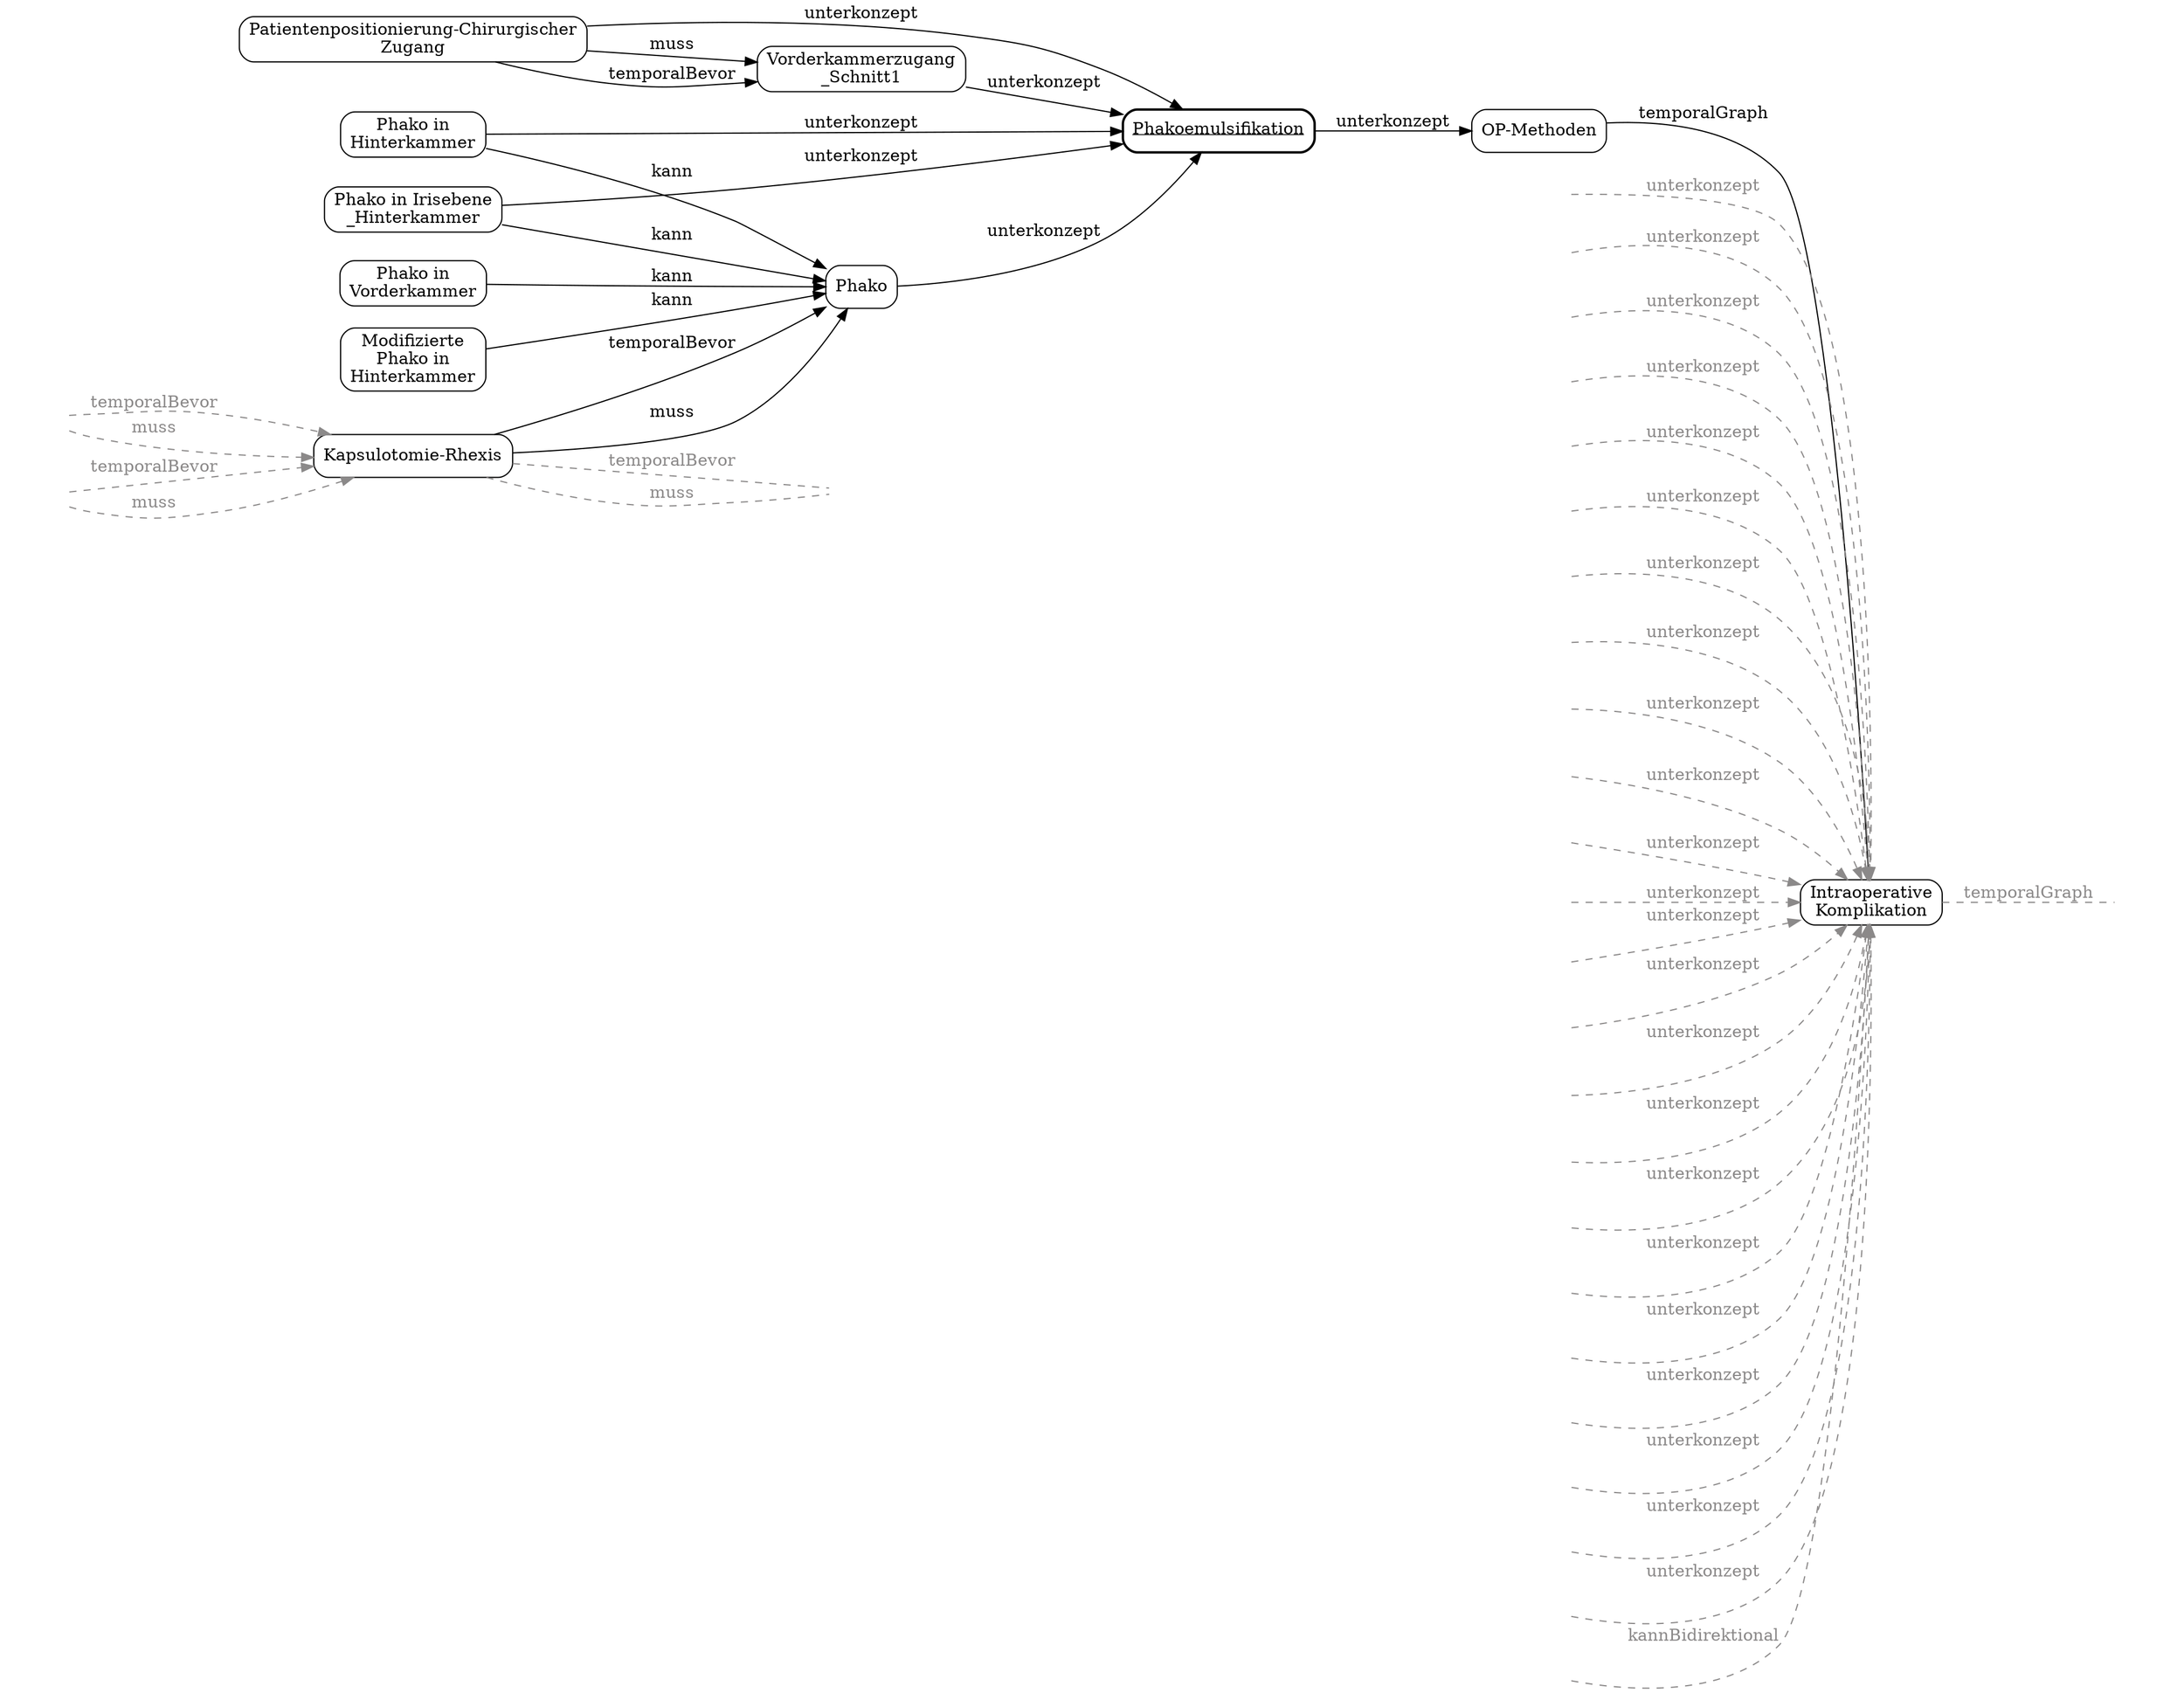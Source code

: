 digraph Konzeptuebersicht {
graph [ rankdir="LR"]
"Vorderkammerzugang_Schnitt1"[ URL="http://localhost:8080/KnowWE/Wiki.jsp?page=ForTestingOnly&amp;concept=Vorderkammerzugang_Schnitt1"  shape="box"  style="rounded" label="Vorderkammerzugang\n_Schnitt1\n" ];
"Patientenpositionierung-Chirurgischer Zugang"[ URL="http://localhost:8080/KnowWE/Wiki.jsp?page=ForTestingOnly&amp;concept=Patientenpositionierung-Chirurgischer Zugang"  shape="box"  style="rounded" label="Patientenpositionierung-Chirurgischer\nZugang\n" ];
"Phako in Hinterkammer"[ URL="http://localhost:8080/KnowWE/Wiki.jsp?page=ForTestingOnly&amp;concept=Phako in Hinterkammer"  shape="box"  style="rounded" label="Phako in\nHinterkammer\n" ];
"Phako in Irisebene_Hinterkammer"[ URL="http://localhost:8080/KnowWE/Wiki.jsp?page=ForTestingOnly&amp;concept=Phako in Irisebene_Hinterkammer"  shape="box"  style="rounded" label="Phako in Irisebene\n_Hinterkammer\n" ];
"Phako"[ URL="http://localhost:8080/KnowWE/Wiki.jsp?page=ForTestingOnly&amp;concept=Phako"  shape="box"  style="rounded" label="Phako" ];
"Phako in Vorderkammer"[ URL="http://localhost:8080/KnowWE/Wiki.jsp?page=ForTestingOnly&amp;concept=Phako in Vorderkammer"  shape="box"  style="rounded" label="Phako in\nVorderkammer\n" ];
"Modifizierte Phako in Hinterkammer"[ URL="http://localhost:8080/KnowWE/Wiki.jsp?page=ForTestingOnly&amp;concept=Modifizierte Phako in Hinterkammer"  shape="box"  style="rounded" label="Modifizierte\nPhako in\nHinterkammer\n" ];
"Vorderkammer Schnitt"[ shape="none" fontsize="0" fontcolor="white" ];
"Vorderkammerzugang/Schnitt"[ shape="none" fontsize="0" fontcolor="white" ];
"Inzisionserweiterung"[ shape="none" fontsize="0" fontcolor="white" ];
"Kapsulotomie-Rhexis"[ URL="http://localhost:8080/KnowWE/Wiki.jsp?page=ForTestingOnly&amp;concept=Kapsulotomie-Rhexis"  shape="box"  style="rounded" label="Kapsulotomie-Rhexis" ];
"Phakoemulsifikation"[ URL="http://localhost:8080/KnowWE/Wiki.jsp?page=ForTestingOnly&amp;concept=Phakoemulsifikation"  shape="box"  style="rounded,bold" label=<<U>Phakoemulsifikation</U>> ];
"OP-Methoden"[ URL="http://localhost:8080/KnowWE/Wiki.jsp?page=ForTestingOnly&amp;concept=OP-Methoden"  shape="box"  style="rounded" label="OP-Methoden" ];
"Intraoperative Komplikation"[ URL="http://localhost:8080/KnowWE/Wiki.jsp?page=ForTestingOnly&amp;concept=Intraoperative Komplikation"  shape="box"  style="rounded" label="Intraoperative\nKomplikation\n" ];
"Postoperative Komplikation"[ shape="none" fontsize="0" fontcolor="white" ];
"Aderhautexpolsivblutung"[ shape="none" fontsize="0" fontcolor="white" ];
"Irispigmentepitheldefekt"[ shape="none" fontsize="0" fontcolor="white" ];
"Bulbusverletzung bei Anschlingen"[ shape="none" fontsize="0" fontcolor="white" ];
"Linsendezentrierung"[ shape="none" fontsize="0" fontcolor="white" ];
"Blutung"[ shape="none" fontsize="0" fontcolor="white" ];
"Schnittinstabilität"[ shape="none" fontsize="0" fontcolor="white" ];
"Öffnungsovalisierung"[ shape="none" fontsize="0" fontcolor="white" ];
"Intra-Schmerzen"[ shape="none" fontsize="0" fontcolor="white" ];
"Komplizierte Rhexis Riss vordere Kapsel"[ shape="none" fontsize="0" fontcolor="white" ];
"Enge Pupille"[ shape="none" fontsize="0" fontcolor="white" ];
"Irisprolaps/Irisläsion/schlaffe Iris"[ shape="none" fontsize="0" fontcolor="white" ];
"Riss hinter Kapsel-Linsenfragmentverlust in GK"[ shape="none" fontsize="0" fontcolor="white" ];
"HH- Endothelschädigung"[ shape="none" fontsize="0" fontcolor="white" ];
"VK Abflachung/Glaskörperdruck"[ shape="none" fontsize="0" fontcolor="white" ];
"Glaskörperprolaps"[ shape="none" fontsize="0" fontcolor="white" ];
"IOL Beschädigung"[ shape="none" fontsize="0" fontcolor="white" ];
"Schnitt zu kurz-zu lang"[ shape="none" fontsize="0" fontcolor="white" ];
"Iridodialyse"[ shape="none" fontsize="0" fontcolor="white" ];
"Phakoassozierte Gewebsfunktion (Iris/Hornhaut/Kapsel)"[ shape="none" fontsize="0" fontcolor="white" ];
"IOP-Druckanstieg"[ shape="none" fontsize="0" fontcolor="white" ];
"Descemet_Membr. Ablösung"[ shape="none" fontsize="0" fontcolor="white" ];
"Korneale Wärmebelastung"[ shape="none" fontsize="0" fontcolor="white" ];
"Zonulolyse-Zonularlockerung"[ shape="none" fontsize="0" fontcolor="white" ];
"Intraoperative Situation"[ shape="none" fontsize="0" fontcolor="white" ];
"VK Abflachung/Glaskörperdruck" -> "Intraoperative Komplikation" [ label="unterkonzept" fontcolor="#8b8989" arrowtail = "normal"  color="#8b8989" style="dashed" ];
"Riss hinter Kapsel-Linsenfragmentverlust in GK" -> "Intraoperative Komplikation" [ label="unterkonzept" fontcolor="#8b8989" arrowtail = "normal"  color="#8b8989" style="dashed" ];
"Phako in Irisebene_Hinterkammer" -> "Phako" [ label = "kann" arrowtail="normal"  color="black"  ];
"Phakoemulsifikation" -> "OP-Methoden" [ label = "unterkonzept" arrowtail="normal"  color="black"  ];
"Descemet_Membr. Ablösung" -> "Intraoperative Komplikation" [ label="unterkonzept" fontcolor="#8b8989" arrowtail = "normal"  color="#8b8989" style="dashed" ];
"Öffnungsovalisierung" -> "Intraoperative Komplikation" [ label="unterkonzept" fontcolor="#8b8989" arrowtail = "normal"  color="#8b8989" style="dashed" ];
"Blutung" -> "Intraoperative Komplikation" [ label="unterkonzept" fontcolor="#8b8989" arrowtail = "normal"  color="#8b8989" style="dashed" ];
"Phako" -> "Phakoemulsifikation" [ label = "unterkonzept" arrowtail="normal"  color="black"  ];
"Linsendezentrierung" -> "Intraoperative Komplikation" [ label="unterkonzept" fontcolor="#8b8989" arrowtail = "normal"  color="#8b8989" style="dashed" ];
"Schnitt zu kurz-zu lang" -> "Intraoperative Komplikation" [ label="unterkonzept" fontcolor="#8b8989" arrowtail = "normal"  color="#8b8989" style="dashed" ];
"Vorderkammer Schnitt" -> "Kapsulotomie-Rhexis" [ label="temporalBevor" fontcolor="#8b8989" arrowtail = "normal"  color="#8b8989" style="dashed" ];
"Phako in Irisebene_Hinterkammer" -> "Phakoemulsifikation" [ label = "unterkonzept" arrowtail="normal"  color="black"  ];
"IOL Beschädigung" -> "Intraoperative Komplikation" [ label="unterkonzept" fontcolor="#8b8989" arrowtail = "normal"  color="#8b8989" style="dashed" ];
"Irisprolaps/Irisläsion/schlaffe Iris" -> "Intraoperative Komplikation" [ label="unterkonzept" fontcolor="#8b8989" arrowtail = "normal"  color="#8b8989" style="dashed" ];
"Kapsulotomie-Rhexis" -> "Phako" [ label = "muss" arrowtail="normal"  color="black"  ];
"Intraoperative Situation" -> "Intraoperative Komplikation" [ label="kannBidirektional" fontcolor="#8b8989" arrowtail = "normal"  color="#8b8989" style="dashed" ];
"Phakoassozierte Gewebsfunktion (Iris/Hornhaut/Kapsel)" -> "Intraoperative Komplikation" [ label="unterkonzept" fontcolor="#8b8989" arrowtail = "normal"  color="#8b8989" style="dashed" ];
"Kapsulotomie-Rhexis" -> "Inzisionserweiterung" [ label="temporalBevor" fontcolor="#8b8989" arrowhead="none"  color="#8b8989" style="dashed" ];
"Korneale Wärmebelastung" -> "Intraoperative Komplikation" [ label="unterkonzept" fontcolor="#8b8989" arrowtail = "normal"  color="#8b8989" style="dashed" ];
"Aderhautexpolsivblutung" -> "Intraoperative Komplikation" [ label="unterkonzept" fontcolor="#8b8989" arrowtail = "normal"  color="#8b8989" style="dashed" ];
"Phako in Hinterkammer" -> "Phako" [ label = "kann" arrowtail="normal"  color="black"  ];
"Intra-Schmerzen" -> "Intraoperative Komplikation" [ label="unterkonzept" fontcolor="#8b8989" arrowtail = "normal"  color="#8b8989" style="dashed" ];
"Iridodialyse" -> "Intraoperative Komplikation" [ label="unterkonzept" fontcolor="#8b8989" arrowtail = "normal"  color="#8b8989" style="dashed" ];
"Vorderkammerzugang/Schnitt" -> "Kapsulotomie-Rhexis" [ label="temporalBevor" fontcolor="#8b8989" arrowtail = "normal"  color="#8b8989" style="dashed" ];
"Kapsulotomie-Rhexis" -> "Inzisionserweiterung" [ label="muss" fontcolor="#8b8989" arrowhead="none"  color="#8b8989" style="dashed" ];
"Enge Pupille" -> "Intraoperative Komplikation" [ label="unterkonzept" fontcolor="#8b8989" arrowtail = "normal"  color="#8b8989" style="dashed" ];
"Intraoperative Komplikation" -> "Postoperative Komplikation" [ label="temporalGraph" fontcolor="#8b8989" arrowhead="none"  color="#8b8989" style="dashed" ];
"Schnittinstabilität" -> "Intraoperative Komplikation" [ label="unterkonzept" fontcolor="#8b8989" arrowtail = "normal"  color="#8b8989" style="dashed" ];
"Bulbusverletzung bei Anschlingen" -> "Intraoperative Komplikation" [ label="unterkonzept" fontcolor="#8b8989" arrowtail = "normal"  color="#8b8989" style="dashed" ];
"Zonulolyse-Zonularlockerung" -> "Intraoperative Komplikation" [ label="unterkonzept" fontcolor="#8b8989" arrowtail = "normal"  color="#8b8989" style="dashed" ];
"Vorderkammer Schnitt" -> "Kapsulotomie-Rhexis" [ label="muss" fontcolor="#8b8989" arrowtail = "normal"  color="#8b8989" style="dashed" ];
"Phako in Vorderkammer" -> "Phako" [ label = "kann" arrowtail="normal"  color="black"  ];
"Vorderkammerzugang_Schnitt1" -> "Phakoemulsifikation" [ label = "unterkonzept" arrowtail="normal"  color="black"  ];
"Phako in Hinterkammer" -> "Phakoemulsifikation" [ label = "unterkonzept" arrowtail="normal"  color="black"  ];
"Kapsulotomie-Rhexis" -> "Phako" [ label = "temporalBevor" arrowtail="normal"  color="black"  ];
"Vorderkammerzugang/Schnitt" -> "Kapsulotomie-Rhexis" [ label="muss" fontcolor="#8b8989" arrowtail = "normal"  color="#8b8989" style="dashed" ];
"Patientenpositionierung-Chirurgischer Zugang" -> "Vorderkammerzugang_Schnitt1" [ label = "temporalBevor" arrowtail="normal"  color="black"  ];
"Patientenpositionierung-Chirurgischer Zugang" -> "Vorderkammerzugang_Schnitt1" [ label = "muss" arrowtail="normal"  color="black"  ];
"Modifizierte Phako in Hinterkammer" -> "Phako" [ label = "kann" arrowtail="normal"  color="black"  ];
"Glaskörperprolaps" -> "Intraoperative Komplikation" [ label="unterkonzept" fontcolor="#8b8989" arrowtail = "normal"  color="#8b8989" style="dashed" ];
"Irispigmentepitheldefekt" -> "Intraoperative Komplikation" [ label="unterkonzept" fontcolor="#8b8989" arrowtail = "normal"  color="#8b8989" style="dashed" ];
"OP-Methoden" -> "Intraoperative Komplikation" [ label = "temporalGraph" arrowtail="normal"  color="black"  ];
"IOP-Druckanstieg" -> "Intraoperative Komplikation" [ label="unterkonzept" fontcolor="#8b8989" arrowtail = "normal"  color="#8b8989" style="dashed" ];
"HH- Endothelschädigung" -> "Intraoperative Komplikation" [ label="unterkonzept" fontcolor="#8b8989" arrowtail = "normal"  color="#8b8989" style="dashed" ];
"Komplizierte Rhexis Riss vordere Kapsel" -> "Intraoperative Komplikation" [ label="unterkonzept" fontcolor="#8b8989" arrowtail = "normal"  color="#8b8989" style="dashed" ];
"Patientenpositionierung-Chirurgischer Zugang" -> "Phakoemulsifikation" [ label = "unterkonzept" arrowtail="normal"  color="black"  ];
}
